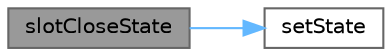 digraph "slotCloseState"
{
 // LATEX_PDF_SIZE
  bgcolor="transparent";
  edge [fontname=Helvetica,fontsize=10,labelfontname=Helvetica,labelfontsize=10];
  node [fontname=Helvetica,fontsize=10,shape=box,height=0.2,width=0.4];
  rankdir="LR";
  Node1 [id="Node000001",label="slotCloseState",height=0.2,width=0.4,color="gray40", fillcolor="grey60", style="filled", fontcolor="black",tooltip="关闭按钮状态"];
  Node1 -> Node2 [id="edge1_Node000001_Node000002",color="steelblue1",style="solid",tooltip=" "];
  Node2 [id="Node000002",label="setState",height=0.2,width=0.4,color="grey40", fillcolor="white", style="filled",URL="$class_interactive_button_base.html#a0c7249956db1b271868202b96d6ae429",tooltip="设置按钮状态"];
}
